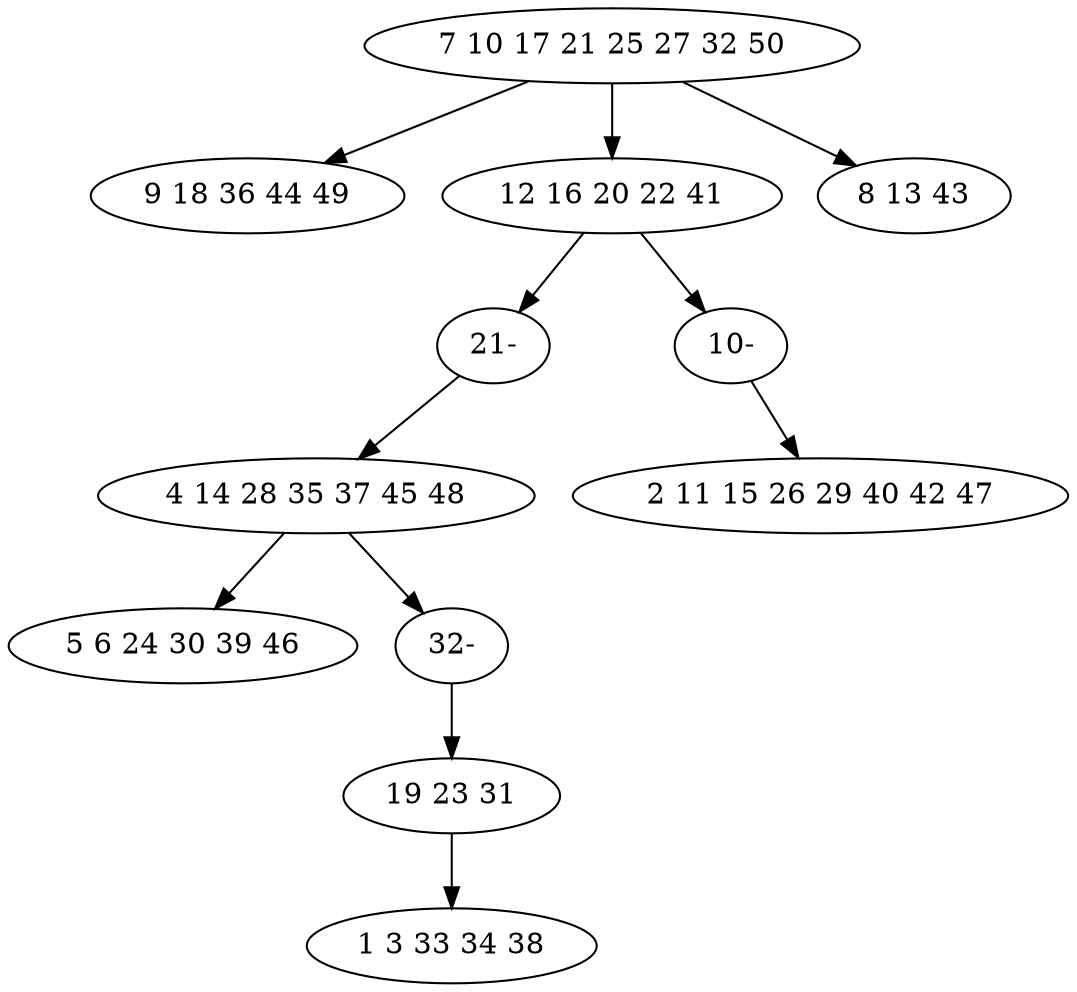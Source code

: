 digraph true_tree {
	"0" -> "1"
	"0" -> "2"
	"2" -> "11"
	"3" -> "4"
	"3" -> "9"
	"0" -> "6"
	"2" -> "10"
	"5" -> "8"
	"9" -> "5"
	"10" -> "7"
	"11" -> "3"
	"0" [label="7 10 17 21 25 27 32 50"];
	"1" [label="9 18 36 44 49"];
	"2" [label="12 16 20 22 41"];
	"3" [label="4 14 28 35 37 45 48"];
	"4" [label="5 6 24 30 39 46"];
	"5" [label="19 23 31"];
	"6" [label="8 13 43"];
	"7" [label="2 11 15 26 29 40 42 47"];
	"8" [label="1 3 33 34 38"];
	"9" [label="32-"];
	"10" [label="10-"];
	"11" [label="21-"];
}
